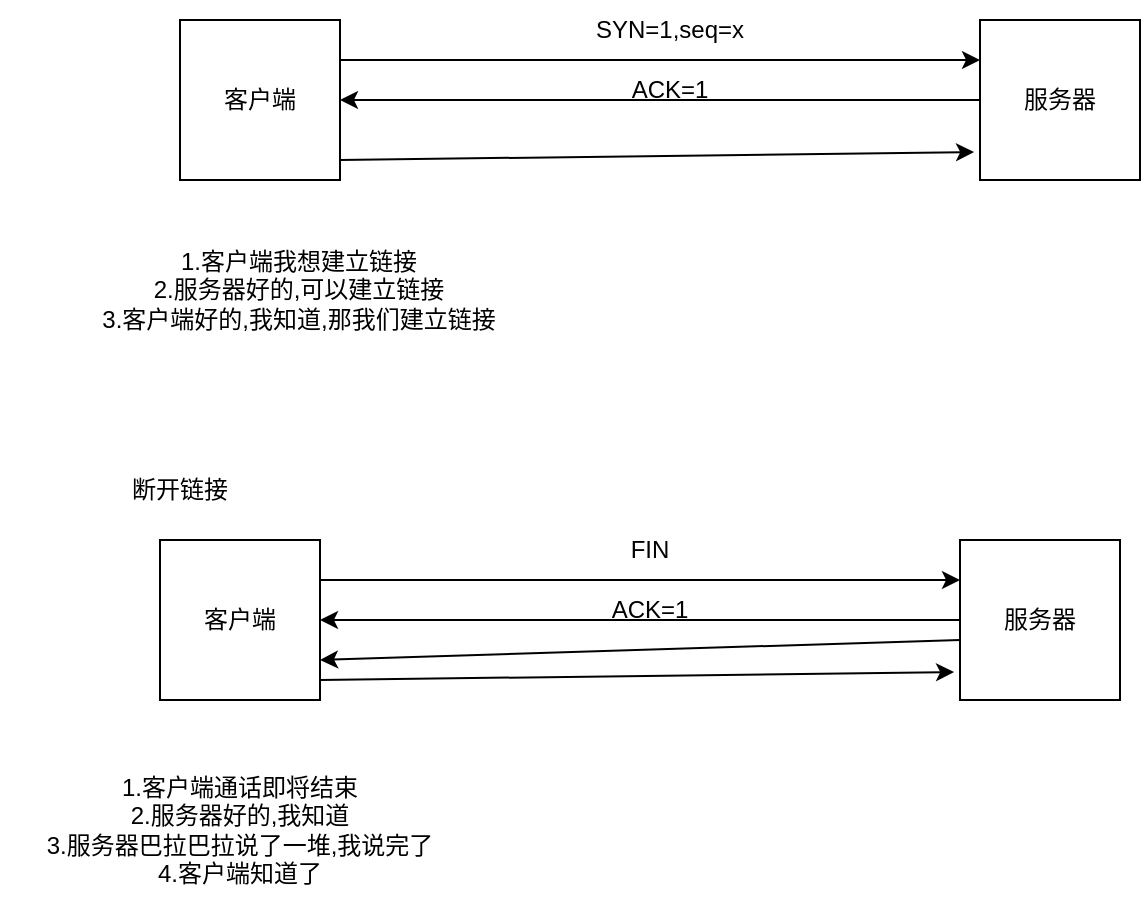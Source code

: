 <mxfile version="18.0.7" type="github">
  <diagram id="nMvHNKVI9ekMgCe0G66h" name="Page-1">
    <mxGraphModel dx="815" dy="505" grid="1" gridSize="10" guides="1" tooltips="1" connect="1" arrows="1" fold="1" page="1" pageScale="1" pageWidth="827" pageHeight="1169" math="0" shadow="0">
      <root>
        <mxCell id="0" />
        <mxCell id="1" parent="0" />
        <mxCell id="0WMOBwC4xAC8Mjw6cKsC-1" value="客户端" style="whiteSpace=wrap;html=1;aspect=fixed;" vertex="1" parent="1">
          <mxGeometry x="170" y="200" width="80" height="80" as="geometry" />
        </mxCell>
        <mxCell id="0WMOBwC4xAC8Mjw6cKsC-2" value="服务器" style="whiteSpace=wrap;html=1;aspect=fixed;" vertex="1" parent="1">
          <mxGeometry x="570" y="200" width="80" height="80" as="geometry" />
        </mxCell>
        <mxCell id="0WMOBwC4xAC8Mjw6cKsC-3" value="" style="endArrow=classic;html=1;rounded=0;entryX=0;entryY=0.25;entryDx=0;entryDy=0;" edge="1" parent="1" target="0WMOBwC4xAC8Mjw6cKsC-2">
          <mxGeometry width="50" height="50" relative="1" as="geometry">
            <mxPoint x="250" y="220" as="sourcePoint" />
            <mxPoint x="300" y="170" as="targetPoint" />
          </mxGeometry>
        </mxCell>
        <mxCell id="0WMOBwC4xAC8Mjw6cKsC-4" value="SYN=1,seq=x" style="text;html=1;strokeColor=none;fillColor=none;align=center;verticalAlign=middle;whiteSpace=wrap;rounded=0;" vertex="1" parent="1">
          <mxGeometry x="370" y="190" width="90" height="30" as="geometry" />
        </mxCell>
        <mxCell id="0WMOBwC4xAC8Mjw6cKsC-5" value="1.客户端我想建立链接&lt;br&gt;2.服务器好的,可以建立链接&lt;br&gt;3.客户端好的,我知道,那我们建立链接" style="text;html=1;strokeColor=none;fillColor=none;align=center;verticalAlign=middle;whiteSpace=wrap;rounded=0;" vertex="1" parent="1">
          <mxGeometry x="129" y="310" width="201" height="50" as="geometry" />
        </mxCell>
        <mxCell id="0WMOBwC4xAC8Mjw6cKsC-6" value="" style="endArrow=classic;html=1;rounded=0;entryX=1;entryY=0.5;entryDx=0;entryDy=0;" edge="1" parent="1" target="0WMOBwC4xAC8Mjw6cKsC-1">
          <mxGeometry width="50" height="50" relative="1" as="geometry">
            <mxPoint x="570" y="240" as="sourcePoint" />
            <mxPoint x="620" y="190" as="targetPoint" />
          </mxGeometry>
        </mxCell>
        <mxCell id="0WMOBwC4xAC8Mjw6cKsC-7" value="ACK=1" style="text;html=1;strokeColor=none;fillColor=none;align=center;verticalAlign=middle;whiteSpace=wrap;rounded=0;" vertex="1" parent="1">
          <mxGeometry x="385" y="220" width="60" height="30" as="geometry" />
        </mxCell>
        <mxCell id="0WMOBwC4xAC8Mjw6cKsC-8" value="" style="endArrow=classic;html=1;rounded=0;entryX=-0.037;entryY=0.825;entryDx=0;entryDy=0;entryPerimeter=0;" edge="1" parent="1" target="0WMOBwC4xAC8Mjw6cKsC-2">
          <mxGeometry width="50" height="50" relative="1" as="geometry">
            <mxPoint x="250" y="270" as="sourcePoint" />
            <mxPoint x="300" y="220" as="targetPoint" />
          </mxGeometry>
        </mxCell>
        <mxCell id="0WMOBwC4xAC8Mjw6cKsC-9" value="客户端" style="whiteSpace=wrap;html=1;aspect=fixed;" vertex="1" parent="1">
          <mxGeometry x="160" y="460" width="80" height="80" as="geometry" />
        </mxCell>
        <mxCell id="0WMOBwC4xAC8Mjw6cKsC-10" value="服务器" style="whiteSpace=wrap;html=1;aspect=fixed;" vertex="1" parent="1">
          <mxGeometry x="560" y="460" width="80" height="80" as="geometry" />
        </mxCell>
        <mxCell id="0WMOBwC4xAC8Mjw6cKsC-11" value="" style="endArrow=classic;html=1;rounded=0;entryX=0;entryY=0.25;entryDx=0;entryDy=0;" edge="1" parent="1" target="0WMOBwC4xAC8Mjw6cKsC-10">
          <mxGeometry width="50" height="50" relative="1" as="geometry">
            <mxPoint x="240" y="480" as="sourcePoint" />
            <mxPoint x="290" y="430" as="targetPoint" />
          </mxGeometry>
        </mxCell>
        <mxCell id="0WMOBwC4xAC8Mjw6cKsC-12" value="FIN" style="text;html=1;strokeColor=none;fillColor=none;align=center;verticalAlign=middle;whiteSpace=wrap;rounded=0;" vertex="1" parent="1">
          <mxGeometry x="360" y="450" width="90" height="30" as="geometry" />
        </mxCell>
        <mxCell id="0WMOBwC4xAC8Mjw6cKsC-13" value="" style="endArrow=classic;html=1;rounded=0;entryX=1;entryY=0.5;entryDx=0;entryDy=0;" edge="1" parent="1" target="0WMOBwC4xAC8Mjw6cKsC-9">
          <mxGeometry width="50" height="50" relative="1" as="geometry">
            <mxPoint x="560" y="500" as="sourcePoint" />
            <mxPoint x="610" y="450" as="targetPoint" />
          </mxGeometry>
        </mxCell>
        <mxCell id="0WMOBwC4xAC8Mjw6cKsC-14" value="ACK=1" style="text;html=1;strokeColor=none;fillColor=none;align=center;verticalAlign=middle;whiteSpace=wrap;rounded=0;" vertex="1" parent="1">
          <mxGeometry x="375" y="480" width="60" height="30" as="geometry" />
        </mxCell>
        <mxCell id="0WMOBwC4xAC8Mjw6cKsC-15" value="" style="endArrow=classic;html=1;rounded=0;entryX=-0.037;entryY=0.825;entryDx=0;entryDy=0;entryPerimeter=0;" edge="1" parent="1" target="0WMOBwC4xAC8Mjw6cKsC-10">
          <mxGeometry width="50" height="50" relative="1" as="geometry">
            <mxPoint x="240" y="530" as="sourcePoint" />
            <mxPoint x="290" y="480" as="targetPoint" />
          </mxGeometry>
        </mxCell>
        <mxCell id="0WMOBwC4xAC8Mjw6cKsC-16" value="断开链接" style="text;html=1;strokeColor=none;fillColor=none;align=center;verticalAlign=middle;whiteSpace=wrap;rounded=0;" vertex="1" parent="1">
          <mxGeometry x="140" y="420" width="60" height="30" as="geometry" />
        </mxCell>
        <mxCell id="0WMOBwC4xAC8Mjw6cKsC-17" value="1.客户端通话即将结束&lt;br&gt;2.服务器好的,我知道&lt;br&gt;3.服务器巴拉巴拉说了一堆,我说完了&lt;br&gt;4.客户端知道了" style="text;html=1;strokeColor=none;fillColor=none;align=center;verticalAlign=middle;whiteSpace=wrap;rounded=0;" vertex="1" parent="1">
          <mxGeometry x="80" y="570" width="240" height="70" as="geometry" />
        </mxCell>
        <mxCell id="0WMOBwC4xAC8Mjw6cKsC-18" value="" style="endArrow=classic;html=1;rounded=0;entryX=1;entryY=0.75;entryDx=0;entryDy=0;" edge="1" parent="1" target="0WMOBwC4xAC8Mjw6cKsC-9">
          <mxGeometry width="50" height="50" relative="1" as="geometry">
            <mxPoint x="560" y="510" as="sourcePoint" />
            <mxPoint x="610" y="460" as="targetPoint" />
          </mxGeometry>
        </mxCell>
      </root>
    </mxGraphModel>
  </diagram>
</mxfile>
